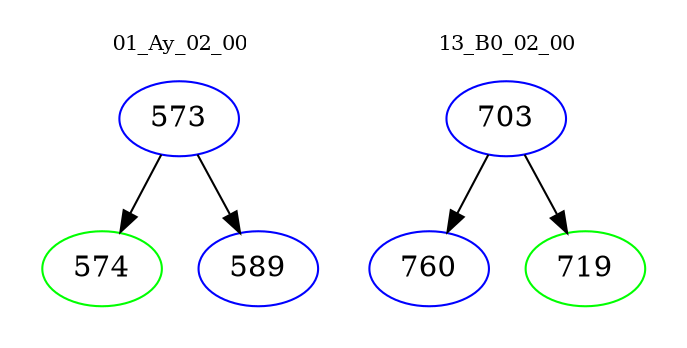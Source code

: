 digraph{
subgraph cluster_0 {
color = white
label = "01_Ay_02_00";
fontsize=10;
T0_573 [label="573", color="blue"]
T0_573 -> T0_574 [color="black"]
T0_574 [label="574", color="green"]
T0_573 -> T0_589 [color="black"]
T0_589 [label="589", color="blue"]
}
subgraph cluster_1 {
color = white
label = "13_B0_02_00";
fontsize=10;
T1_703 [label="703", color="blue"]
T1_703 -> T1_760 [color="black"]
T1_760 [label="760", color="blue"]
T1_703 -> T1_719 [color="black"]
T1_719 [label="719", color="green"]
}
}
